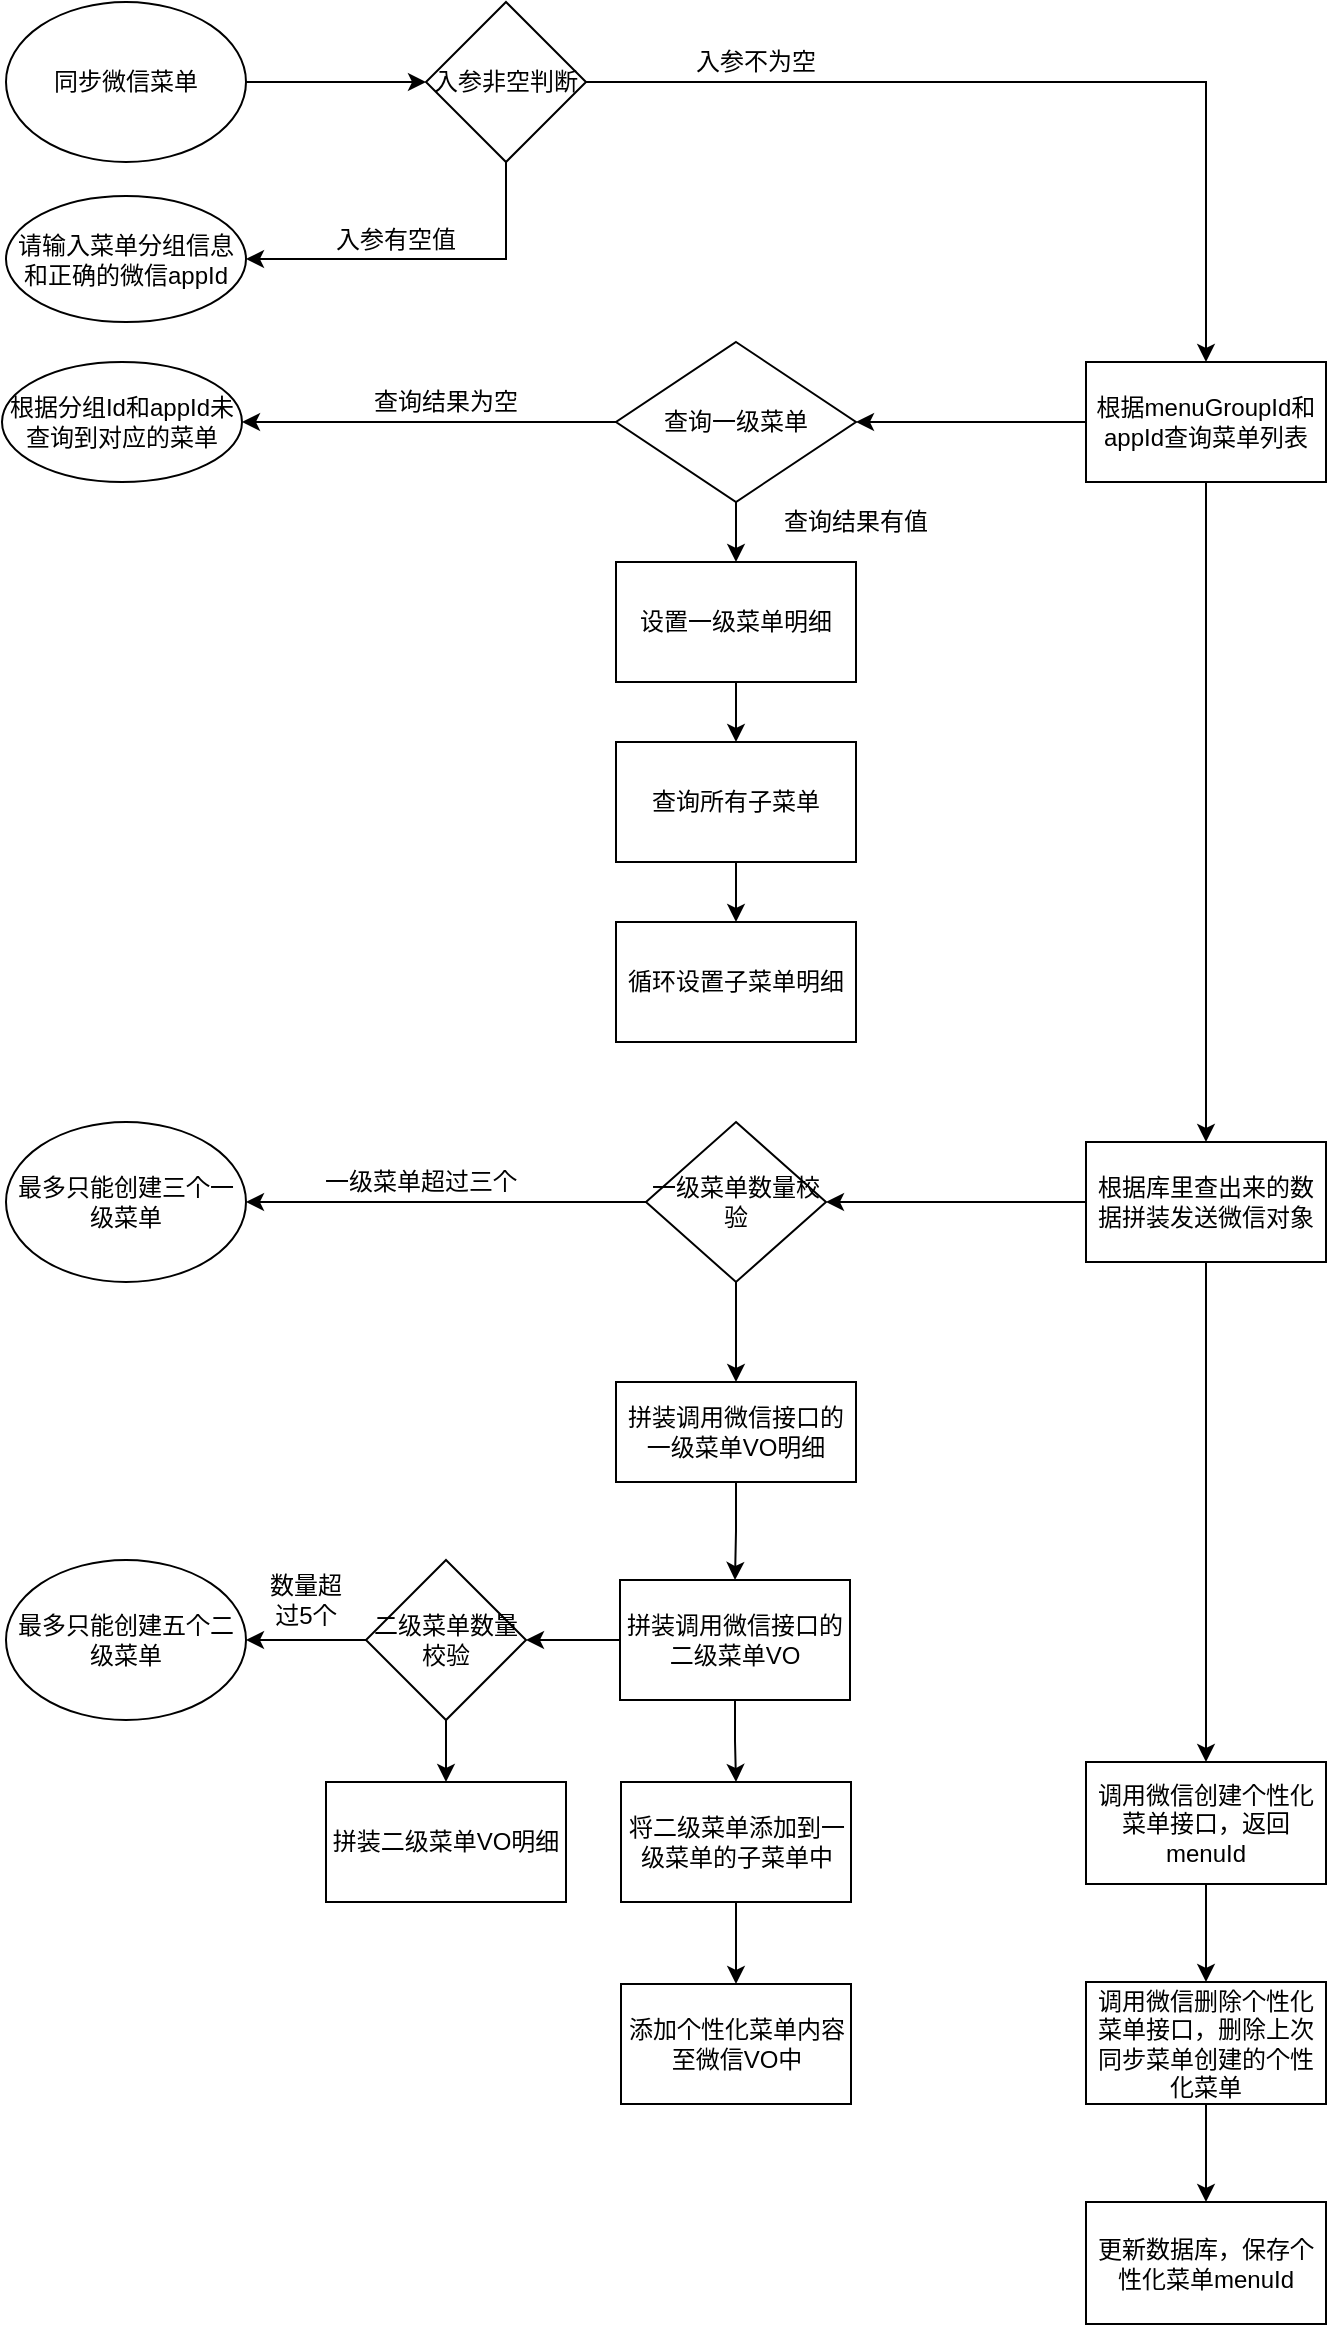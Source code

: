 <mxfile version="12.1.5" type="github" pages="1">
  <diagram id="2wywwgnPdGmNAfwlJ5xG" name="第 1 页">
    <mxGraphModel dx="854" dy="480" grid="1" gridSize="10" guides="1" tooltips="1" connect="1" arrows="1" fold="1" page="1" pageScale="1" pageWidth="827" pageHeight="1169" math="0" shadow="0">
      <root>
        <mxCell id="0"/>
        <mxCell id="1" parent="0"/>
        <mxCell id="wN9nyht_0yyj5oyMkxLu-4" style="edgeStyle=orthogonalEdgeStyle;rounded=0;orthogonalLoop=1;jettySize=auto;html=1;" edge="1" parent="1" source="wN9nyht_0yyj5oyMkxLu-1">
          <mxGeometry relative="1" as="geometry">
            <mxPoint x="300" y="90" as="targetPoint"/>
          </mxGeometry>
        </mxCell>
        <mxCell id="wN9nyht_0yyj5oyMkxLu-1" value="同步微信菜单" style="ellipse;whiteSpace=wrap;html=1;" vertex="1" parent="1">
          <mxGeometry x="90" y="50" width="120" height="80" as="geometry"/>
        </mxCell>
        <mxCell id="wN9nyht_0yyj5oyMkxLu-8" style="edgeStyle=orthogonalEdgeStyle;rounded=0;orthogonalLoop=1;jettySize=auto;html=1;" edge="1" parent="1" source="wN9nyht_0yyj5oyMkxLu-6" target="wN9nyht_0yyj5oyMkxLu-10">
          <mxGeometry relative="1" as="geometry">
            <mxPoint x="480" y="240" as="targetPoint"/>
          </mxGeometry>
        </mxCell>
        <mxCell id="wN9nyht_0yyj5oyMkxLu-31" style="edgeStyle=orthogonalEdgeStyle;rounded=0;orthogonalLoop=1;jettySize=auto;html=1;entryX=1;entryY=0.5;entryDx=0;entryDy=0;" edge="1" parent="1" source="wN9nyht_0yyj5oyMkxLu-6" target="wN9nyht_0yyj5oyMkxLu-7">
          <mxGeometry relative="1" as="geometry">
            <Array as="points">
              <mxPoint x="340" y="179"/>
            </Array>
          </mxGeometry>
        </mxCell>
        <mxCell id="wN9nyht_0yyj5oyMkxLu-6" value="入参非空判断" style="rhombus;whiteSpace=wrap;html=1;" vertex="1" parent="1">
          <mxGeometry x="300" y="50" width="80" height="80" as="geometry"/>
        </mxCell>
        <mxCell id="wN9nyht_0yyj5oyMkxLu-7" value="请输入菜单分组信息和正确的微信appId" style="ellipse;whiteSpace=wrap;html=1;" vertex="1" parent="1">
          <mxGeometry x="90" y="147" width="120" height="63" as="geometry"/>
        </mxCell>
        <mxCell id="wN9nyht_0yyj5oyMkxLu-14" value="" style="edgeStyle=orthogonalEdgeStyle;rounded=0;orthogonalLoop=1;jettySize=auto;html=1;" edge="1" parent="1" source="wN9nyht_0yyj5oyMkxLu-10" target="wN9nyht_0yyj5oyMkxLu-13">
          <mxGeometry relative="1" as="geometry"/>
        </mxCell>
        <mxCell id="wN9nyht_0yyj5oyMkxLu-18" value="" style="edgeStyle=orthogonalEdgeStyle;rounded=0;orthogonalLoop=1;jettySize=auto;html=1;entryX=1;entryY=0.5;entryDx=0;entryDy=0;" edge="1" parent="1" source="wN9nyht_0yyj5oyMkxLu-10" target="wN9nyht_0yyj5oyMkxLu-29">
          <mxGeometry relative="1" as="geometry">
            <mxPoint x="550" y="260" as="targetPoint"/>
          </mxGeometry>
        </mxCell>
        <mxCell id="wN9nyht_0yyj5oyMkxLu-10" value="根据menuGroupId和appId查询菜单列表" style="rounded=0;whiteSpace=wrap;html=1;" vertex="1" parent="1">
          <mxGeometry x="630" y="230" width="120" height="60" as="geometry"/>
        </mxCell>
        <mxCell id="wN9nyht_0yyj5oyMkxLu-16" value="" style="edgeStyle=orthogonalEdgeStyle;rounded=0;orthogonalLoop=1;jettySize=auto;html=1;entryX=0.5;entryY=0;entryDx=0;entryDy=0;" edge="1" parent="1" source="wN9nyht_0yyj5oyMkxLu-13" target="wN9nyht_0yyj5oyMkxLu-19">
          <mxGeometry relative="1" as="geometry">
            <mxPoint x="690" y="810" as="targetPoint"/>
          </mxGeometry>
        </mxCell>
        <mxCell id="wN9nyht_0yyj5oyMkxLu-46" value="" style="edgeStyle=orthogonalEdgeStyle;rounded=0;orthogonalLoop=1;jettySize=auto;html=1;entryX=1;entryY=0.5;entryDx=0;entryDy=0;" edge="1" parent="1" source="wN9nyht_0yyj5oyMkxLu-13" target="wN9nyht_0yyj5oyMkxLu-47">
          <mxGeometry relative="1" as="geometry">
            <mxPoint x="515" y="650" as="targetPoint"/>
          </mxGeometry>
        </mxCell>
        <mxCell id="wN9nyht_0yyj5oyMkxLu-13" value="根据库里查出来的数据拼装发送微信对象" style="rounded=0;whiteSpace=wrap;html=1;" vertex="1" parent="1">
          <mxGeometry x="630" y="620" width="120" height="60" as="geometry"/>
        </mxCell>
        <mxCell id="wN9nyht_0yyj5oyMkxLu-24" value="" style="edgeStyle=orthogonalEdgeStyle;rounded=0;orthogonalLoop=1;jettySize=auto;html=1;" edge="1" parent="1" source="wN9nyht_0yyj5oyMkxLu-19" target="wN9nyht_0yyj5oyMkxLu-23">
          <mxGeometry relative="1" as="geometry"/>
        </mxCell>
        <mxCell id="wN9nyht_0yyj5oyMkxLu-19" value="调用微信创建个性化菜单接口，返回menuId" style="rounded=0;whiteSpace=wrap;html=1;" vertex="1" parent="1">
          <mxGeometry x="630" y="930" width="120" height="61" as="geometry"/>
        </mxCell>
        <mxCell id="wN9nyht_0yyj5oyMkxLu-71" style="edgeStyle=orthogonalEdgeStyle;rounded=0;orthogonalLoop=1;jettySize=auto;html=1;entryX=0.5;entryY=0;entryDx=0;entryDy=0;" edge="1" parent="1" source="wN9nyht_0yyj5oyMkxLu-23" target="wN9nyht_0yyj5oyMkxLu-25">
          <mxGeometry relative="1" as="geometry"/>
        </mxCell>
        <mxCell id="wN9nyht_0yyj5oyMkxLu-23" value="调用微信删除个性化菜单接口，删除上次同步菜单创建的个性化菜单" style="rounded=0;whiteSpace=wrap;html=1;" vertex="1" parent="1">
          <mxGeometry x="630" y="1040" width="120" height="61" as="geometry"/>
        </mxCell>
        <mxCell id="wN9nyht_0yyj5oyMkxLu-25" value="更新数据库，保存个性化菜单menuId" style="rounded=0;whiteSpace=wrap;html=1;" vertex="1" parent="1">
          <mxGeometry x="630" y="1150" width="120" height="61" as="geometry"/>
        </mxCell>
        <mxCell id="wN9nyht_0yyj5oyMkxLu-34" style="edgeStyle=orthogonalEdgeStyle;rounded=0;orthogonalLoop=1;jettySize=auto;html=1;entryX=1;entryY=0.5;entryDx=0;entryDy=0;" edge="1" parent="1" source="wN9nyht_0yyj5oyMkxLu-29" target="wN9nyht_0yyj5oyMkxLu-30">
          <mxGeometry relative="1" as="geometry"/>
        </mxCell>
        <mxCell id="wN9nyht_0yyj5oyMkxLu-39" style="edgeStyle=orthogonalEdgeStyle;rounded=0;orthogonalLoop=1;jettySize=auto;html=1;entryX=0.5;entryY=0;entryDx=0;entryDy=0;" edge="1" parent="1" source="wN9nyht_0yyj5oyMkxLu-29" target="wN9nyht_0yyj5oyMkxLu-36">
          <mxGeometry relative="1" as="geometry"/>
        </mxCell>
        <mxCell id="wN9nyht_0yyj5oyMkxLu-29" value="&lt;span style=&quot;white-space: normal&quot;&gt;查询一级菜单&lt;/span&gt;" style="rhombus;whiteSpace=wrap;html=1;" vertex="1" parent="1">
          <mxGeometry x="395" y="220" width="120" height="80" as="geometry"/>
        </mxCell>
        <mxCell id="wN9nyht_0yyj5oyMkxLu-30" value="根据分组Id和appId未查询到对应的菜单" style="ellipse;whiteSpace=wrap;html=1;" vertex="1" parent="1">
          <mxGeometry x="88" y="230" width="120" height="60" as="geometry"/>
        </mxCell>
        <mxCell id="wN9nyht_0yyj5oyMkxLu-35" value="查询结果为空" style="text;html=1;strokeColor=none;fillColor=none;align=center;verticalAlign=middle;whiteSpace=wrap;rounded=0;" vertex="1" parent="1">
          <mxGeometry x="270" y="240" width="80" height="20" as="geometry"/>
        </mxCell>
        <mxCell id="wN9nyht_0yyj5oyMkxLu-38" value="" style="edgeStyle=orthogonalEdgeStyle;rounded=0;orthogonalLoop=1;jettySize=auto;html=1;" edge="1" parent="1" source="wN9nyht_0yyj5oyMkxLu-36" target="wN9nyht_0yyj5oyMkxLu-37">
          <mxGeometry relative="1" as="geometry"/>
        </mxCell>
        <mxCell id="wN9nyht_0yyj5oyMkxLu-36" value="设置一级菜单明细" style="rounded=0;whiteSpace=wrap;html=1;" vertex="1" parent="1">
          <mxGeometry x="395" y="330" width="120" height="60" as="geometry"/>
        </mxCell>
        <mxCell id="wN9nyht_0yyj5oyMkxLu-41" value="" style="edgeStyle=orthogonalEdgeStyle;rounded=0;orthogonalLoop=1;jettySize=auto;html=1;" edge="1" parent="1" source="wN9nyht_0yyj5oyMkxLu-37" target="wN9nyht_0yyj5oyMkxLu-40">
          <mxGeometry relative="1" as="geometry"/>
        </mxCell>
        <mxCell id="wN9nyht_0yyj5oyMkxLu-37" value="查询所有子菜单" style="rounded=0;whiteSpace=wrap;html=1;" vertex="1" parent="1">
          <mxGeometry x="395" y="420" width="120" height="60" as="geometry"/>
        </mxCell>
        <mxCell id="wN9nyht_0yyj5oyMkxLu-40" value="循环设置子菜单明细" style="rounded=0;whiteSpace=wrap;html=1;" vertex="1" parent="1">
          <mxGeometry x="395" y="510" width="120" height="60" as="geometry"/>
        </mxCell>
        <mxCell id="wN9nyht_0yyj5oyMkxLu-42" value="查询结果有值" style="text;html=1;strokeColor=none;fillColor=none;align=center;verticalAlign=middle;whiteSpace=wrap;rounded=0;" vertex="1" parent="1">
          <mxGeometry x="470" y="300" width="90" height="20" as="geometry"/>
        </mxCell>
        <mxCell id="wN9nyht_0yyj5oyMkxLu-43" value="入参有空值" style="text;html=1;strokeColor=none;fillColor=none;align=center;verticalAlign=middle;whiteSpace=wrap;rounded=0;" vertex="1" parent="1">
          <mxGeometry x="250" y="159" width="70" height="20" as="geometry"/>
        </mxCell>
        <mxCell id="wN9nyht_0yyj5oyMkxLu-44" value="入参不为空" style="text;html=1;strokeColor=none;fillColor=none;align=center;verticalAlign=middle;whiteSpace=wrap;rounded=0;" vertex="1" parent="1">
          <mxGeometry x="420" y="70" width="90" height="20" as="geometry"/>
        </mxCell>
        <mxCell id="wN9nyht_0yyj5oyMkxLu-52" style="edgeStyle=orthogonalEdgeStyle;rounded=0;orthogonalLoop=1;jettySize=auto;html=1;entryX=1;entryY=0.5;entryDx=0;entryDy=0;" edge="1" parent="1" source="wN9nyht_0yyj5oyMkxLu-47" target="wN9nyht_0yyj5oyMkxLu-51">
          <mxGeometry relative="1" as="geometry"/>
        </mxCell>
        <mxCell id="wN9nyht_0yyj5oyMkxLu-57" style="edgeStyle=orthogonalEdgeStyle;rounded=0;orthogonalLoop=1;jettySize=auto;html=1;entryX=0.5;entryY=0;entryDx=0;entryDy=0;" edge="1" parent="1" source="wN9nyht_0yyj5oyMkxLu-47" target="wN9nyht_0yyj5oyMkxLu-56">
          <mxGeometry relative="1" as="geometry"/>
        </mxCell>
        <mxCell id="wN9nyht_0yyj5oyMkxLu-47" value="&lt;span style=&quot;white-space: normal&quot;&gt;一级菜单数量校验&lt;/span&gt;" style="rhombus;whiteSpace=wrap;html=1;" vertex="1" parent="1">
          <mxGeometry x="410" y="610" width="90" height="80" as="geometry"/>
        </mxCell>
        <mxCell id="wN9nyht_0yyj5oyMkxLu-51" value="最多只能创建三个一级菜单" style="ellipse;whiteSpace=wrap;html=1;" vertex="1" parent="1">
          <mxGeometry x="90" y="610" width="120" height="80" as="geometry"/>
        </mxCell>
        <mxCell id="wN9nyht_0yyj5oyMkxLu-53" value="一级菜单超过三个" style="text;html=1;strokeColor=none;fillColor=none;align=center;verticalAlign=middle;whiteSpace=wrap;rounded=0;" vertex="1" parent="1">
          <mxGeometry x="245" y="630" width="105" height="20" as="geometry"/>
        </mxCell>
        <mxCell id="wN9nyht_0yyj5oyMkxLu-61" style="edgeStyle=orthogonalEdgeStyle;rounded=0;orthogonalLoop=1;jettySize=auto;html=1;entryX=0.5;entryY=0;entryDx=0;entryDy=0;" edge="1" parent="1" source="wN9nyht_0yyj5oyMkxLu-56" target="wN9nyht_0yyj5oyMkxLu-58">
          <mxGeometry relative="1" as="geometry"/>
        </mxCell>
        <mxCell id="wN9nyht_0yyj5oyMkxLu-56" value="拼装调用微信接口的一级菜单VO明细" style="rounded=0;whiteSpace=wrap;html=1;" vertex="1" parent="1">
          <mxGeometry x="395" y="740" width="120" height="50" as="geometry"/>
        </mxCell>
        <mxCell id="wN9nyht_0yyj5oyMkxLu-60" style="edgeStyle=orthogonalEdgeStyle;rounded=0;orthogonalLoop=1;jettySize=auto;html=1;entryX=1;entryY=0.5;entryDx=0;entryDy=0;" edge="1" parent="1" source="wN9nyht_0yyj5oyMkxLu-58" target="wN9nyht_0yyj5oyMkxLu-59">
          <mxGeometry relative="1" as="geometry"/>
        </mxCell>
        <mxCell id="wN9nyht_0yyj5oyMkxLu-68" value="" style="edgeStyle=orthogonalEdgeStyle;rounded=0;orthogonalLoop=1;jettySize=auto;html=1;" edge="1" parent="1" source="wN9nyht_0yyj5oyMkxLu-58" target="wN9nyht_0yyj5oyMkxLu-67">
          <mxGeometry relative="1" as="geometry"/>
        </mxCell>
        <mxCell id="wN9nyht_0yyj5oyMkxLu-58" value="拼装调用微信接口的二级菜单VO" style="rounded=0;whiteSpace=wrap;html=1;" vertex="1" parent="1">
          <mxGeometry x="397" y="839" width="115" height="60" as="geometry"/>
        </mxCell>
        <mxCell id="wN9nyht_0yyj5oyMkxLu-70" value="" style="edgeStyle=orthogonalEdgeStyle;rounded=0;orthogonalLoop=1;jettySize=auto;html=1;" edge="1" parent="1" source="wN9nyht_0yyj5oyMkxLu-67" target="wN9nyht_0yyj5oyMkxLu-69">
          <mxGeometry relative="1" as="geometry"/>
        </mxCell>
        <mxCell id="wN9nyht_0yyj5oyMkxLu-67" value="将二级菜单添加到一级菜单的子菜单中" style="rounded=0;whiteSpace=wrap;html=1;" vertex="1" parent="1">
          <mxGeometry x="397.5" y="940" width="115" height="60" as="geometry"/>
        </mxCell>
        <mxCell id="wN9nyht_0yyj5oyMkxLu-69" value="添加个性化菜单内容至微信VO中" style="rounded=0;whiteSpace=wrap;html=1;" vertex="1" parent="1">
          <mxGeometry x="397.5" y="1041" width="115" height="60" as="geometry"/>
        </mxCell>
        <mxCell id="wN9nyht_0yyj5oyMkxLu-63" style="edgeStyle=orthogonalEdgeStyle;rounded=0;orthogonalLoop=1;jettySize=auto;html=1;entryX=1;entryY=0.5;entryDx=0;entryDy=0;" edge="1" parent="1" source="wN9nyht_0yyj5oyMkxLu-59" target="wN9nyht_0yyj5oyMkxLu-62">
          <mxGeometry relative="1" as="geometry"/>
        </mxCell>
        <mxCell id="wN9nyht_0yyj5oyMkxLu-66" style="edgeStyle=orthogonalEdgeStyle;rounded=0;orthogonalLoop=1;jettySize=auto;html=1;entryX=0.5;entryY=0;entryDx=0;entryDy=0;" edge="1" parent="1" source="wN9nyht_0yyj5oyMkxLu-59" target="wN9nyht_0yyj5oyMkxLu-65">
          <mxGeometry relative="1" as="geometry"/>
        </mxCell>
        <mxCell id="wN9nyht_0yyj5oyMkxLu-59" value="二级菜单数量校验" style="rhombus;whiteSpace=wrap;html=1;" vertex="1" parent="1">
          <mxGeometry x="270" y="829" width="80" height="80" as="geometry"/>
        </mxCell>
        <mxCell id="wN9nyht_0yyj5oyMkxLu-62" value="最多只能创建五个二级菜单" style="ellipse;whiteSpace=wrap;html=1;" vertex="1" parent="1">
          <mxGeometry x="90" y="829" width="120" height="80" as="geometry"/>
        </mxCell>
        <mxCell id="wN9nyht_0yyj5oyMkxLu-64" value="数量超过5个" style="text;html=1;strokeColor=none;fillColor=none;align=center;verticalAlign=middle;whiteSpace=wrap;rounded=0;" vertex="1" parent="1">
          <mxGeometry x="220" y="839" width="40" height="20" as="geometry"/>
        </mxCell>
        <mxCell id="wN9nyht_0yyj5oyMkxLu-65" value="拼装二级菜单VO明细" style="rounded=0;whiteSpace=wrap;html=1;" vertex="1" parent="1">
          <mxGeometry x="250" y="940" width="120" height="60" as="geometry"/>
        </mxCell>
      </root>
    </mxGraphModel>
  </diagram>
</mxfile>
